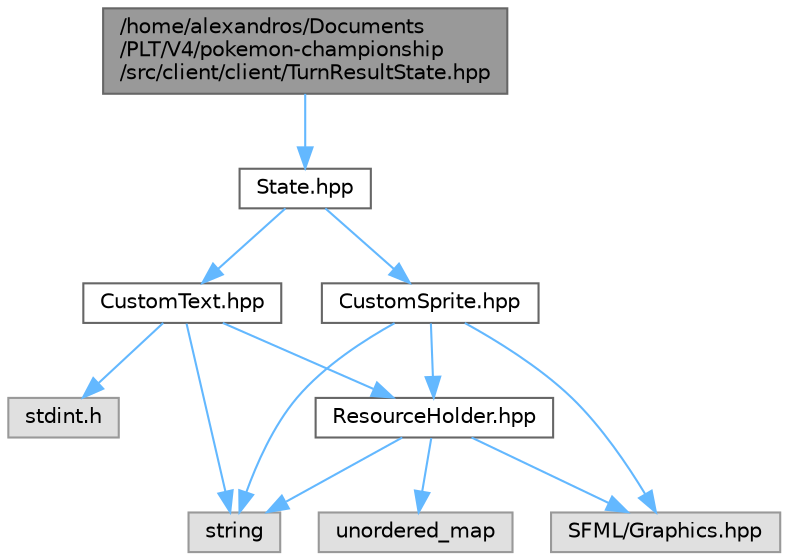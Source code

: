digraph "/home/alexandros/Documents/PLT/V4/pokemon-championship/src/client/client/TurnResultState.hpp"
{
 // LATEX_PDF_SIZE
  bgcolor="transparent";
  edge [fontname=Helvetica,fontsize=10,labelfontname=Helvetica,labelfontsize=10];
  node [fontname=Helvetica,fontsize=10,shape=box,height=0.2,width=0.4];
  Node1 [label="/home/alexandros/Documents\l/PLT/V4/pokemon-championship\l/src/client/client/TurnResultState.hpp",height=0.2,width=0.4,color="gray40", fillcolor="grey60", style="filled", fontcolor="black",tooltip=" "];
  Node1 -> Node2 [color="steelblue1",style="solid"];
  Node2 [label="State.hpp",height=0.2,width=0.4,color="grey40", fillcolor="white", style="filled",URL="$client_2client_2state_8hpp.html",tooltip=" "];
  Node2 -> Node3 [color="steelblue1",style="solid"];
  Node3 [label="CustomText.hpp",height=0.2,width=0.4,color="grey40", fillcolor="white", style="filled",URL="$_custom_text_8hpp.html",tooltip=" "];
  Node3 -> Node4 [color="steelblue1",style="solid"];
  Node4 [label="string",height=0.2,width=0.4,color="grey60", fillcolor="#E0E0E0", style="filled",tooltip=" "];
  Node3 -> Node5 [color="steelblue1",style="solid"];
  Node5 [label="stdint.h",height=0.2,width=0.4,color="grey60", fillcolor="#E0E0E0", style="filled",tooltip=" "];
  Node3 -> Node6 [color="steelblue1",style="solid"];
  Node6 [label="ResourceHolder.hpp",height=0.2,width=0.4,color="grey40", fillcolor="white", style="filled",URL="$_resource_holder_8hpp.html",tooltip=" "];
  Node6 -> Node4 [color="steelblue1",style="solid"];
  Node6 -> Node7 [color="steelblue1",style="solid"];
  Node7 [label="unordered_map",height=0.2,width=0.4,color="grey60", fillcolor="#E0E0E0", style="filled",tooltip=" "];
  Node6 -> Node8 [color="steelblue1",style="solid"];
  Node8 [label="SFML/Graphics.hpp",height=0.2,width=0.4,color="grey60", fillcolor="#E0E0E0", style="filled",tooltip=" "];
  Node2 -> Node9 [color="steelblue1",style="solid"];
  Node9 [label="CustomSprite.hpp",height=0.2,width=0.4,color="grey40", fillcolor="white", style="filled",URL="$_custom_sprite_8hpp.html",tooltip=" "];
  Node9 -> Node8 [color="steelblue1",style="solid"];
  Node9 -> Node4 [color="steelblue1",style="solid"];
  Node9 -> Node6 [color="steelblue1",style="solid"];
}
